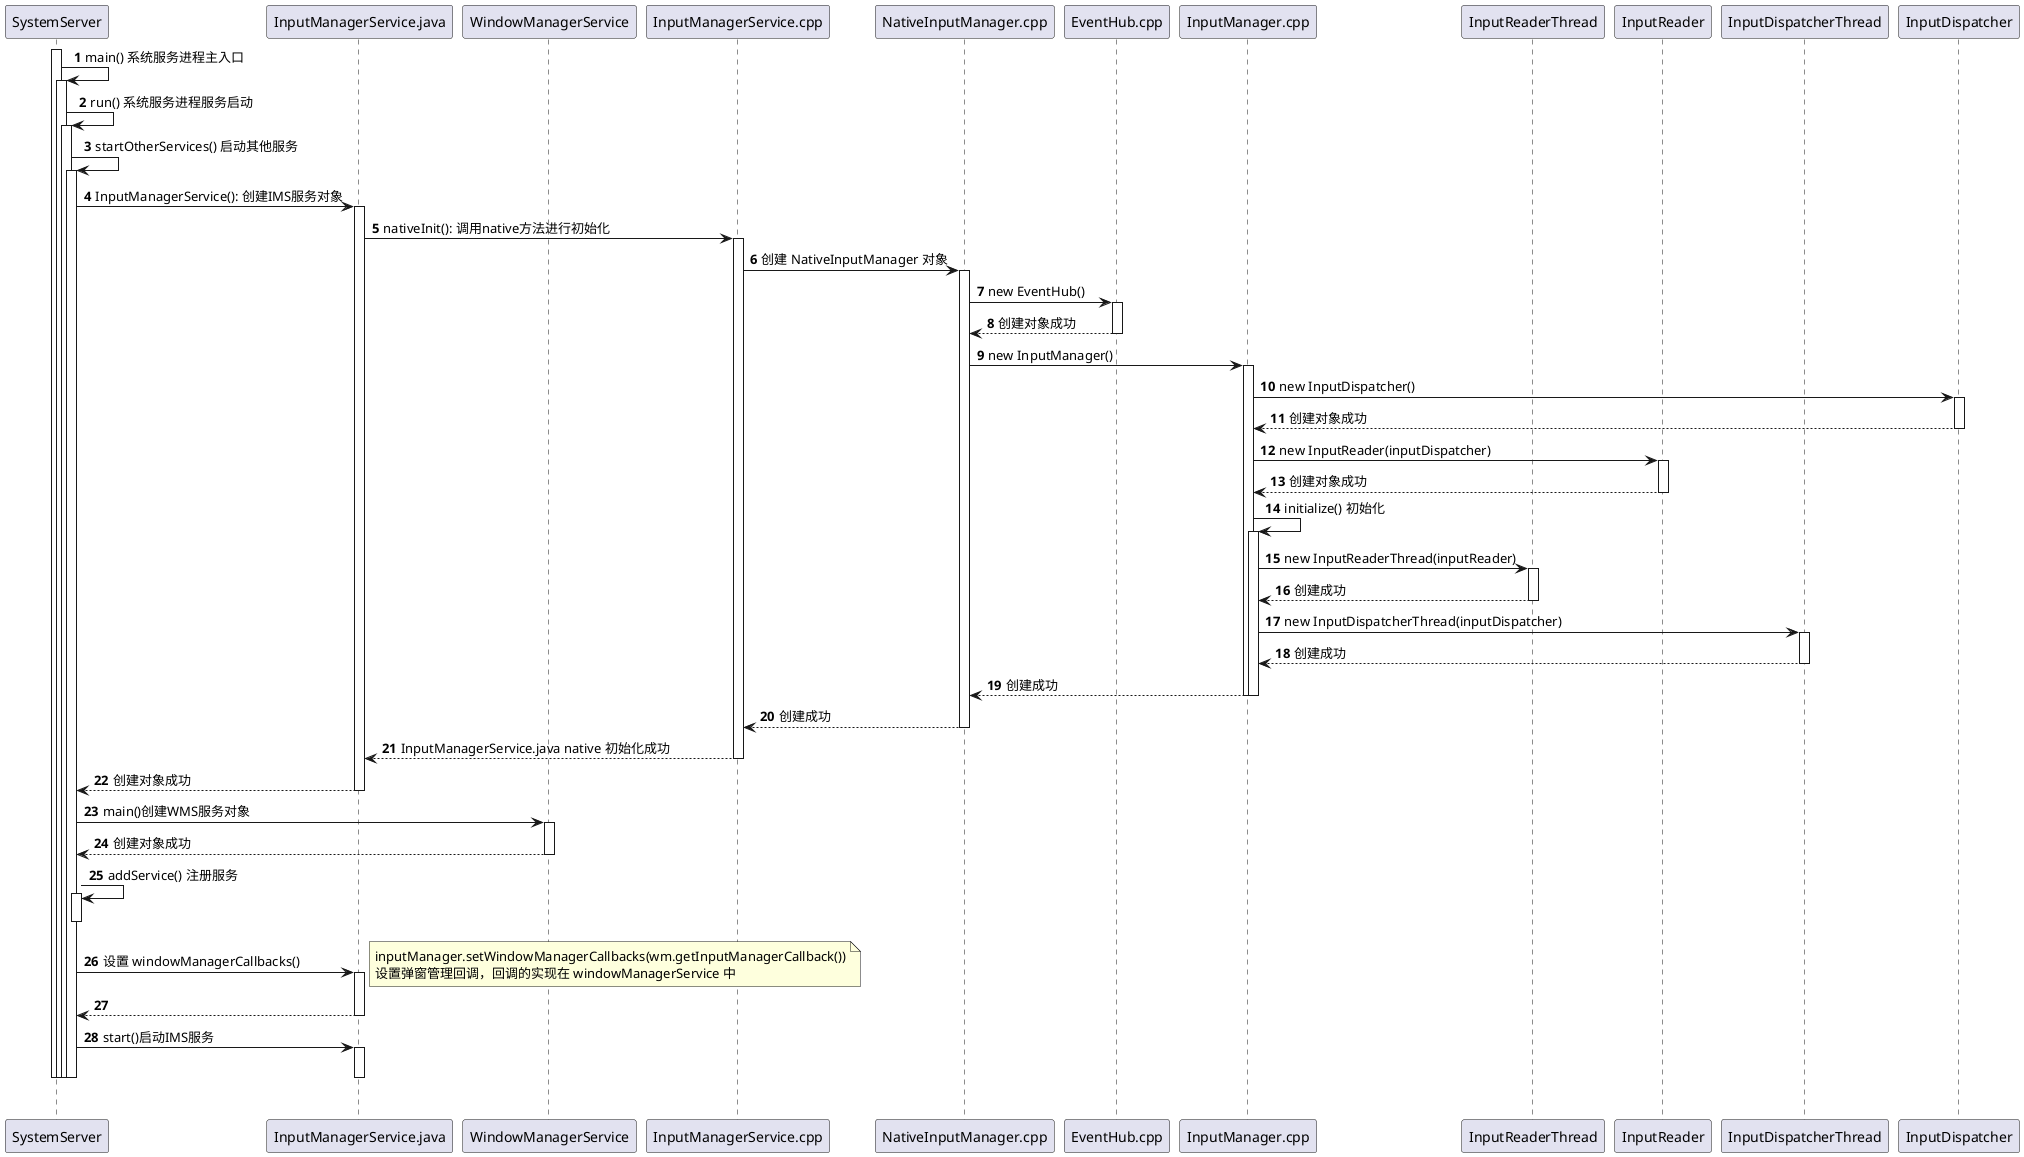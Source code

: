 @startuml
'https://plantuml.com/sequence-diagram
'IMS创建流程
autonumber

participant SystemServer
participant InputManagerService.java
participant WindowManagerService
participant InputManagerService.cpp
participant NativeInputManager.cpp
participant EventHub.cpp
participant InputManager.cpp
participant InputReaderThread
participant InputReader
participant InputDispatcherThread
participant InputDispatcher


activate SystemServer
SystemServer -> SystemServer: main() 系统服务进程主入口
activate SystemServer
SystemServer -> SystemServer: run() 系统服务进程服务启动
activate SystemServer
SystemServer -> SystemServer: startOtherServices() 启动其他服务
activate SystemServer

'创建IMS服务流程
SystemServer -> InputManagerService.java: InputManagerService(): 创建IMS服务对象
activate InputManagerService.java
InputManagerService.java -> InputManagerService.cpp: nativeInit(): 调用native方法进行初始化
activate InputManagerService.cpp
InputManagerService.cpp -> NativeInputManager.cpp: 创建 NativeInputManager 对象
activate NativeInputManager.cpp
NativeInputManager.cpp -> EventHub.cpp: new EventHub()
activate EventHub.cpp
EventHub.cpp --> NativeInputManager.cpp: 创建对象成功
deactivate EventHub.cpp
NativeInputManager.cpp -> InputManager.cpp: new InputManager()
activate InputManager.cpp
InputManager.cpp -> InputDispatcher: new InputDispatcher()
activate InputDispatcher
InputDispatcher --> InputManager.cpp:  创建对象成功
deactivate InputDispatcher
InputManager.cpp -> InputReader: new InputReader(inputDispatcher)
activate InputReader
InputReader --> InputManager.cpp: 创建对象成功
deactivate InputReader
InputManager.cpp -> InputManager.cpp: initialize() 初始化
activate InputManager.cpp
InputManager.cpp -> InputReaderThread: new InputReaderThread(inputReader)
activate InputReaderThread
InputReaderThread --> InputManager.cpp: 创建成功
deactivate InputReaderThread
InputManager.cpp -> InputDispatcherThread: new InputDispatcherThread(inputDispatcher)
activate InputDispatcherThread
InputDispatcherThread --> InputManager.cpp: 创建成功
deactivate InputDispatcherThread
InputManager.cpp --> NativeInputManager.cpp: 创建成功
deactivate InputManager.cpp
deactivate InputManager.cpp
NativeInputManager.cpp --> InputManagerService.cpp: 创建成功
deactivate NativeInputManager.cpp
InputManagerService.cpp -->  InputManagerService.java: InputManagerService.java native 初始化成功
deactivate InputManagerService.cpp
InputManagerService.java --> SystemServer: 创建对象成功
deactivate InputManagerService.java

SystemServer -> WindowManagerService: main()创建WMS服务对象
activate WindowManagerService
WindowManagerService --> SystemServer: 创建对象成功
deactivate WindowManagerService

SystemServer -> SystemServer: addService() 注册服务
activate SystemServer
deactivate SystemServer
SystemServer -> InputManagerService.java: 设置 windowManagerCallbacks()
note right
    inputManager.setWindowManagerCallbacks(wm.getInputManagerCallback())
    设置弹窗管理回调，回调的实现在 windowManagerService 中
end note
activate InputManagerService.java
InputManagerService.java --> SystemServer
deactivate InputManagerService.java

SystemServer -> InputManagerService.java:start()启动IMS服务
|||
'启动服务流程
activate InputManagerService.java
deactivate InputManagerService.java

deactivate SystemServer
deactivate SystemServer
deactivate SystemServer
deactivate SystemServer

@enduml